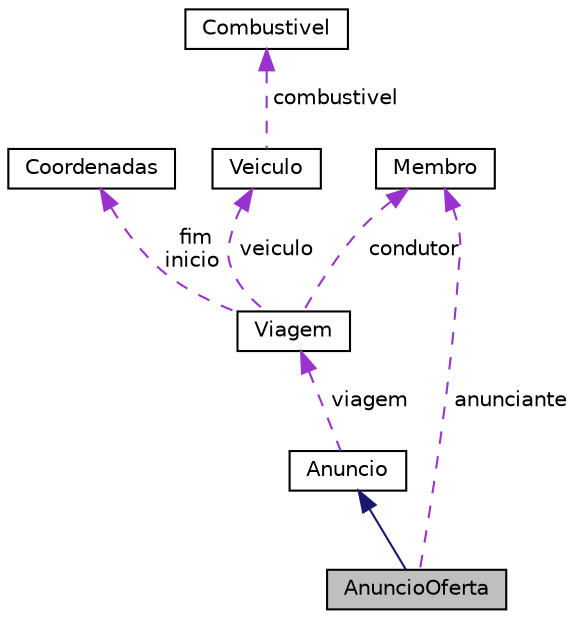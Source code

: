 digraph "AnuncioOferta"
{
  edge [fontname="Helvetica",fontsize="10",labelfontname="Helvetica",labelfontsize="10"];
  node [fontname="Helvetica",fontsize="10",shape=record];
  Node1 [label="AnuncioOferta",height=0.2,width=0.4,color="black", fillcolor="grey75", style="filled", fontcolor="black"];
  Node2 -> Node1 [dir="back",color="midnightblue",fontsize="10",style="solid"];
  Node2 [label="Anuncio",height=0.2,width=0.4,color="black", fillcolor="white", style="filled",URL="$class_anuncio.html"];
  Node3 -> Node2 [dir="back",color="darkorchid3",fontsize="10",style="dashed",label=" viagem" ];
  Node3 [label="Viagem",height=0.2,width=0.4,color="black", fillcolor="white", style="filled",URL="$class_viagem.html"];
  Node4 -> Node3 [dir="back",color="darkorchid3",fontsize="10",style="dashed",label=" fim\ninicio" ];
  Node4 [label="Coordenadas",height=0.2,width=0.4,color="black", fillcolor="white", style="filled",URL="$class_coordenadas.html"];
  Node5 -> Node3 [dir="back",color="darkorchid3",fontsize="10",style="dashed",label=" veiculo" ];
  Node5 [label="Veiculo",height=0.2,width=0.4,color="black", fillcolor="white", style="filled",URL="$class_veiculo.html"];
  Node6 -> Node5 [dir="back",color="darkorchid3",fontsize="10",style="dashed",label=" combustivel" ];
  Node6 [label="Combustivel",height=0.2,width=0.4,color="black", fillcolor="white", style="filled",URL="$class_combustivel.html"];
  Node7 -> Node3 [dir="back",color="darkorchid3",fontsize="10",style="dashed",label=" condutor" ];
  Node7 [label="Membro",height=0.2,width=0.4,color="black", fillcolor="white", style="filled",URL="$class_membro.html"];
  Node7 -> Node1 [dir="back",color="darkorchid3",fontsize="10",style="dashed",label=" anunciante" ];
}

